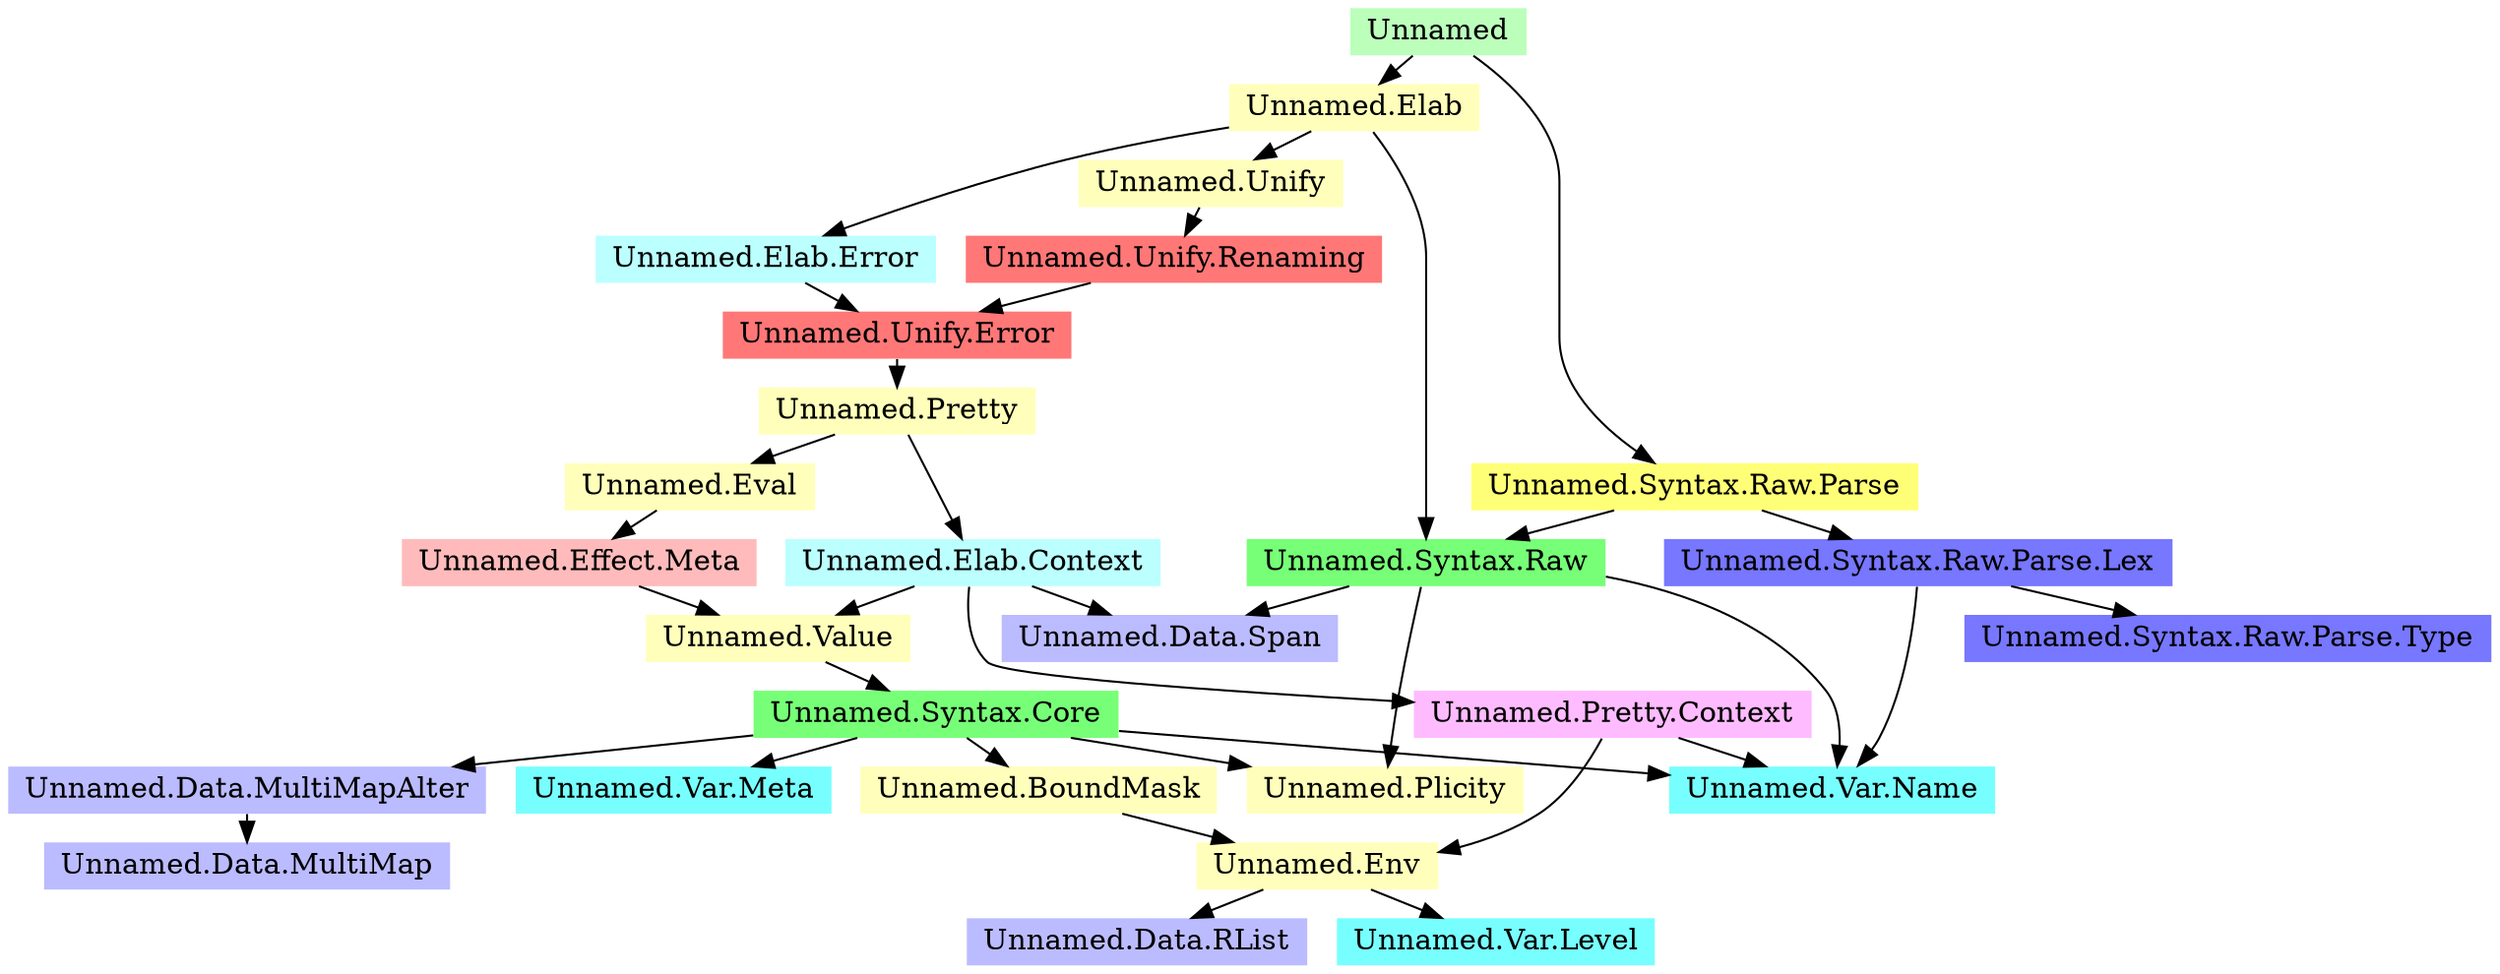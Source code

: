 digraph G {
graph[nodesep=0.2,ranksep=0.2];
node[shape=none,height=0];
u0[fillcolor="#bbffbb",style="filled",label="Unnamed"];
u22[fillcolor="#ffffbb",style="filled",label="Unnamed.Unify"];
u20[fillcolor="#ffffbb",style="filled",label="Unnamed.Eval"];
u19[fillcolor="#ffffbb",style="filled",label="Unnamed.Pretty"];
u13[fillcolor="#ffffbb",style="filled",label="Unnamed.Elab"];
u10[fillcolor="#ffffbb",style="filled",label="Unnamed.BoundMask"];
u8[fillcolor="#ffffbb",style="filled",label="Unnamed.Plicity"];
u5[fillcolor="#ffffbb",style="filled",label="Unnamed.Env"];
u2[fillcolor="#ffffbb",style="filled",label="Unnamed.Value"];
u15[fillcolor="#bbbbff",style="filled",label="Unnamed.Data.Span"];
u6[fillcolor="#bbbbff",style="filled",label="Unnamed.Data.RList"];
u4[fillcolor="#bbbbff",style="filled",label="Unnamed.Data.MultiMapAlter"];
u3[fillcolor="#bbbbff",style="filled",label="Unnamed.Data.MultiMap"];
u1[fillcolor="#ffbbbb",style="filled",label="Unnamed.Effect.Meta"];
u18[fillcolor="#bbffff",style="filled",label="Unnamed.Elab.Error"];
u16[fillcolor="#bbffff",style="filled",label="Unnamed.Elab.Context"];
u17[fillcolor="#ffbbff",style="filled",label="Unnamed.Pretty.Context"];
u14[fillcolor="#77ff77",style="filled",label="Unnamed.Syntax.Raw"];
u9[fillcolor="#77ff77",style="filled",label="Unnamed.Syntax.Core"];
u24[fillcolor="#ffff77",style="filled",label="Unnamed.Syntax.Raw.Parse"];
u26[fillcolor="#7777ff",style="filled",label="Unnamed.Syntax.Raw.Parse.Type"];
u25[fillcolor="#7777ff",style="filled",label="Unnamed.Syntax.Raw.Parse.Lex"];
u23[fillcolor="#ff7777",style="filled",label="Unnamed.Unify.Renaming"];
u21[fillcolor="#ff7777",style="filled",label="Unnamed.Unify.Error"];
u12[fillcolor="#77ffff",style="filled",label="Unnamed.Var.Name"];
u11[fillcolor="#77ffff",style="filled",label="Unnamed.Var.Meta"];
u7[fillcolor="#77ffff",style="filled",label="Unnamed.Var.Level"];
u0 -> u13;
u0 -> u24;
u1 -> u2;
u2 -> u9;
u4 -> u3;
u5 -> u6;
u5 -> u7;
u9 -> u4;
u9 -> u8;
u9 -> u10;
u9 -> u11;
u9 -> u12;
u10 -> u5;
u13 -> u14;
u13 -> u18;
u13 -> u22;
u14 -> u8;
u14 -> u12;
u14 -> u15;
u16 -> u2;
u16 -> u15;
u16 -> u17;
u17 -> u5;
u17 -> u12;
u18 -> u21;
u19 -> u16;
u19 -> u20;
u20 -> u1;
u21 -> u19;
u22 -> u23;
u23 -> u21;
u24 -> u14;
u24 -> u25;
u25 -> u12;
u25 -> u26;

}
